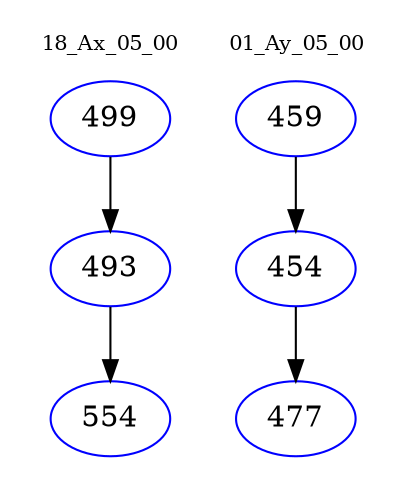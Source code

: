 digraph{
subgraph cluster_0 {
color = white
label = "18_Ax_05_00";
fontsize=10;
T0_499 [label="499", color="blue"]
T0_499 -> T0_493 [color="black"]
T0_493 [label="493", color="blue"]
T0_493 -> T0_554 [color="black"]
T0_554 [label="554", color="blue"]
}
subgraph cluster_1 {
color = white
label = "01_Ay_05_00";
fontsize=10;
T1_459 [label="459", color="blue"]
T1_459 -> T1_454 [color="black"]
T1_454 [label="454", color="blue"]
T1_454 -> T1_477 [color="black"]
T1_477 [label="477", color="blue"]
}
}
